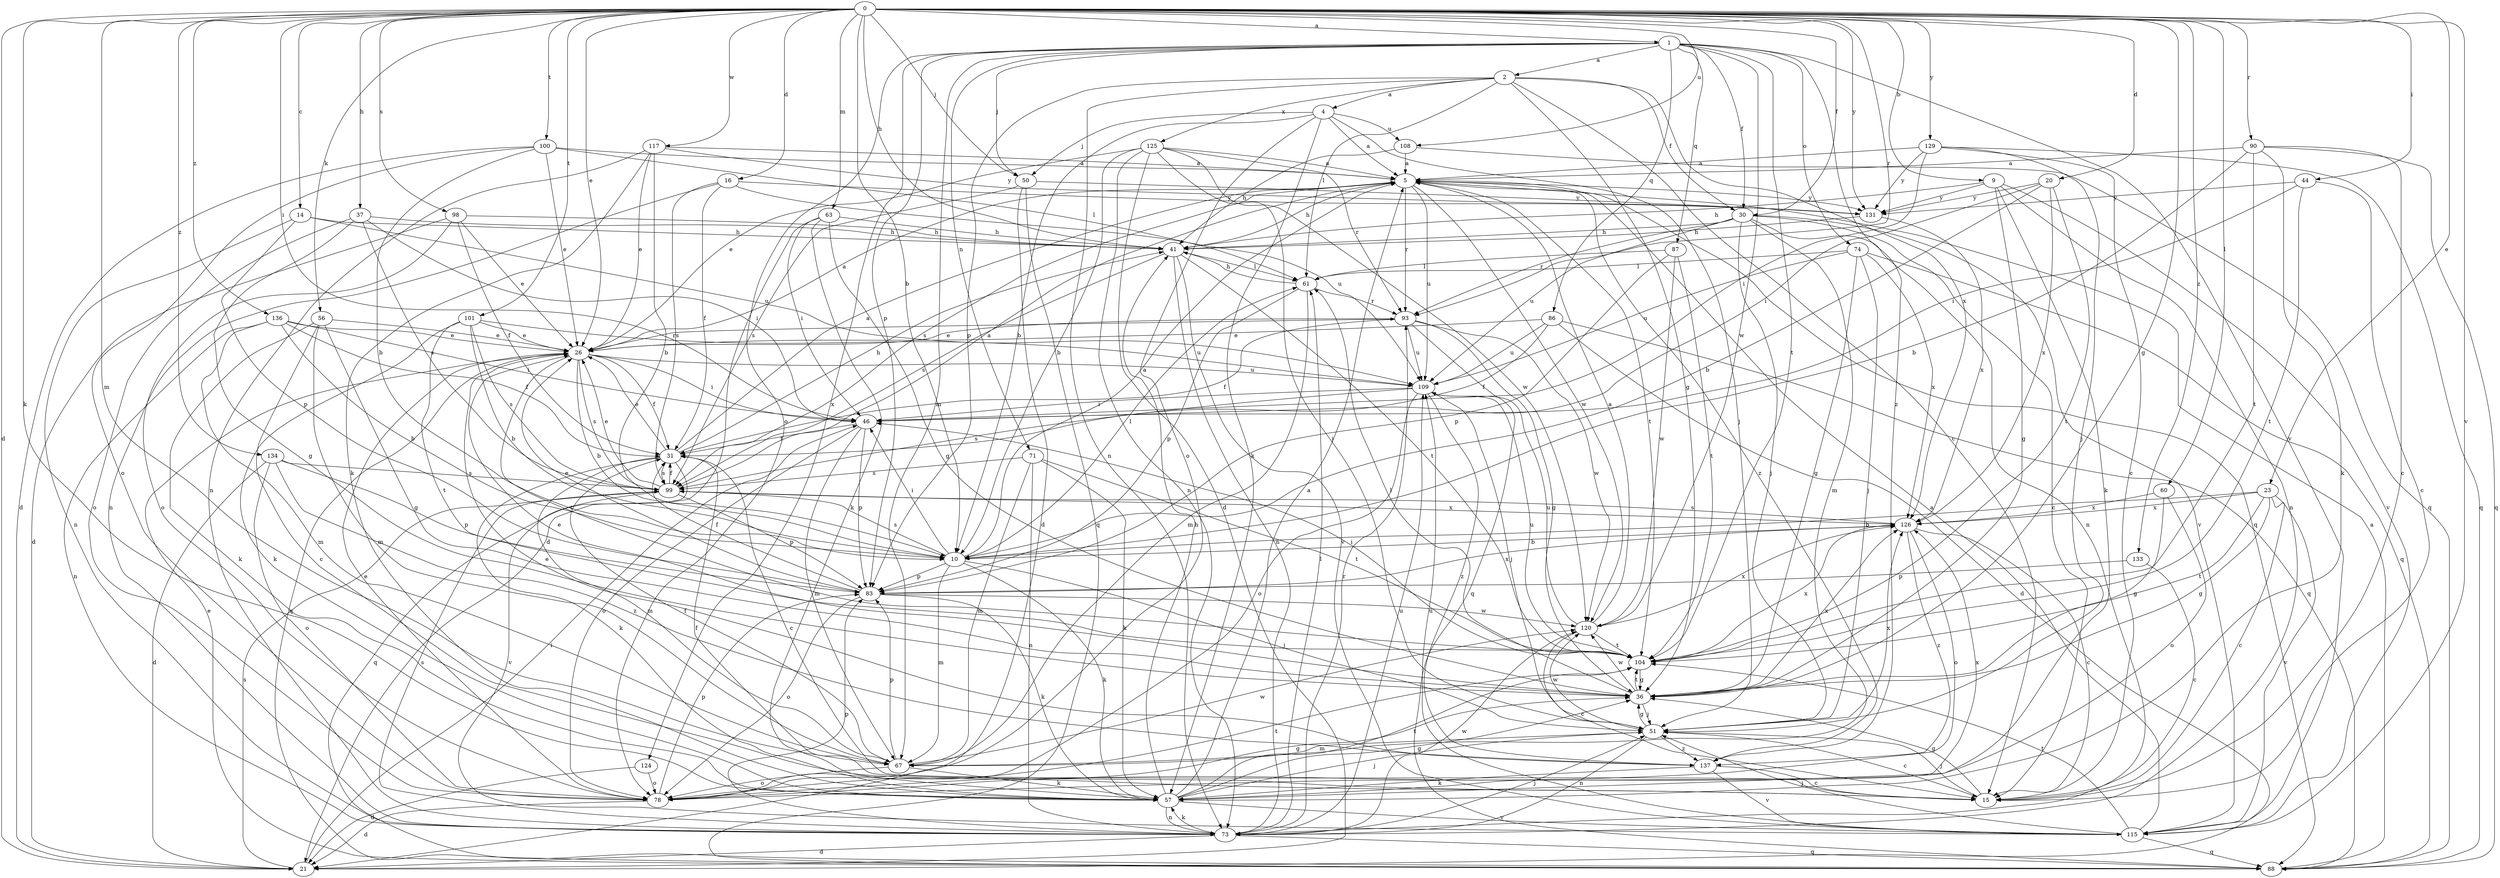 strict digraph  {
0;
1;
2;
4;
5;
9;
10;
14;
15;
16;
20;
21;
23;
26;
30;
31;
36;
37;
41;
44;
46;
50;
51;
56;
57;
60;
61;
63;
67;
71;
73;
74;
78;
83;
86;
87;
88;
90;
93;
98;
99;
100;
101;
104;
108;
109;
115;
117;
120;
124;
125;
126;
129;
131;
133;
134;
136;
137;
0 -> 1  [label=a];
0 -> 9  [label=b];
0 -> 10  [label=b];
0 -> 14  [label=c];
0 -> 16  [label=d];
0 -> 20  [label=d];
0 -> 21  [label=d];
0 -> 23  [label=e];
0 -> 26  [label=e];
0 -> 30  [label=f];
0 -> 36  [label=g];
0 -> 37  [label=h];
0 -> 41  [label=h];
0 -> 44  [label=i];
0 -> 46  [label=i];
0 -> 50  [label=j];
0 -> 56  [label=k];
0 -> 57  [label=k];
0 -> 60  [label=l];
0 -> 63  [label=m];
0 -> 67  [label=m];
0 -> 90  [label=r];
0 -> 93  [label=r];
0 -> 98  [label=s];
0 -> 100  [label=t];
0 -> 101  [label=t];
0 -> 108  [label=u];
0 -> 115  [label=v];
0 -> 117  [label=w];
0 -> 129  [label=y];
0 -> 131  [label=y];
0 -> 133  [label=z];
0 -> 134  [label=z];
0 -> 136  [label=z];
1 -> 2  [label=a];
1 -> 30  [label=f];
1 -> 50  [label=j];
1 -> 67  [label=m];
1 -> 71  [label=n];
1 -> 74  [label=o];
1 -> 78  [label=o];
1 -> 83  [label=p];
1 -> 86  [label=q];
1 -> 87  [label=q];
1 -> 104  [label=t];
1 -> 115  [label=v];
1 -> 120  [label=w];
1 -> 124  [label=x];
1 -> 137  [label=z];
2 -> 4  [label=a];
2 -> 15  [label=c];
2 -> 30  [label=f];
2 -> 36  [label=g];
2 -> 61  [label=l];
2 -> 73  [label=n];
2 -> 83  [label=p];
2 -> 125  [label=x];
2 -> 126  [label=x];
4 -> 5  [label=a];
4 -> 10  [label=b];
4 -> 50  [label=j];
4 -> 51  [label=j];
4 -> 57  [label=k];
4 -> 78  [label=o];
4 -> 108  [label=u];
5 -> 41  [label=h];
5 -> 88  [label=q];
5 -> 93  [label=r];
5 -> 99  [label=s];
5 -> 104  [label=t];
5 -> 109  [label=u];
5 -> 120  [label=w];
5 -> 131  [label=y];
5 -> 137  [label=z];
9 -> 36  [label=g];
9 -> 41  [label=h];
9 -> 57  [label=k];
9 -> 73  [label=n];
9 -> 115  [label=v];
9 -> 131  [label=y];
10 -> 5  [label=a];
10 -> 46  [label=i];
10 -> 51  [label=j];
10 -> 57  [label=k];
10 -> 61  [label=l];
10 -> 67  [label=m];
10 -> 83  [label=p];
10 -> 99  [label=s];
14 -> 41  [label=h];
14 -> 73  [label=n];
14 -> 83  [label=p];
14 -> 109  [label=u];
15 -> 31  [label=f];
15 -> 36  [label=g];
15 -> 51  [label=j];
16 -> 31  [label=f];
16 -> 73  [label=n];
16 -> 99  [label=s];
16 -> 109  [label=u];
16 -> 131  [label=y];
20 -> 10  [label=b];
20 -> 46  [label=i];
20 -> 104  [label=t];
20 -> 126  [label=x];
20 -> 131  [label=y];
21 -> 46  [label=i];
21 -> 99  [label=s];
23 -> 10  [label=b];
23 -> 15  [label=c];
23 -> 36  [label=g];
23 -> 104  [label=t];
23 -> 115  [label=v];
23 -> 126  [label=x];
26 -> 5  [label=a];
26 -> 10  [label=b];
26 -> 31  [label=f];
26 -> 46  [label=i];
26 -> 88  [label=q];
26 -> 93  [label=r];
26 -> 99  [label=s];
26 -> 104  [label=t];
26 -> 109  [label=u];
30 -> 15  [label=c];
30 -> 41  [label=h];
30 -> 51  [label=j];
30 -> 67  [label=m];
30 -> 73  [label=n];
30 -> 93  [label=r];
30 -> 109  [label=u];
30 -> 115  [label=v];
31 -> 5  [label=a];
31 -> 15  [label=c];
31 -> 26  [label=e];
31 -> 41  [label=h];
31 -> 57  [label=k];
31 -> 67  [label=m];
31 -> 88  [label=q];
31 -> 99  [label=s];
36 -> 26  [label=e];
36 -> 51  [label=j];
36 -> 61  [label=l];
36 -> 104  [label=t];
36 -> 120  [label=w];
36 -> 126  [label=x];
37 -> 36  [label=g];
37 -> 41  [label=h];
37 -> 46  [label=i];
37 -> 78  [label=o];
37 -> 99  [label=s];
41 -> 61  [label=l];
41 -> 73  [label=n];
41 -> 99  [label=s];
41 -> 104  [label=t];
41 -> 115  [label=v];
44 -> 15  [label=c];
44 -> 46  [label=i];
44 -> 104  [label=t];
44 -> 131  [label=y];
46 -> 31  [label=f];
46 -> 67  [label=m];
46 -> 78  [label=o];
46 -> 83  [label=p];
50 -> 21  [label=d];
50 -> 88  [label=q];
50 -> 99  [label=s];
50 -> 131  [label=y];
51 -> 15  [label=c];
51 -> 36  [label=g];
51 -> 67  [label=m];
51 -> 73  [label=n];
51 -> 120  [label=w];
51 -> 126  [label=x];
51 -> 137  [label=z];
56 -> 15  [label=c];
56 -> 26  [label=e];
56 -> 36  [label=g];
56 -> 57  [label=k];
56 -> 67  [label=m];
57 -> 5  [label=a];
57 -> 36  [label=g];
57 -> 41  [label=h];
57 -> 51  [label=j];
57 -> 73  [label=n];
57 -> 104  [label=t];
57 -> 115  [label=v];
57 -> 126  [label=x];
60 -> 36  [label=g];
60 -> 78  [label=o];
60 -> 126  [label=x];
61 -> 41  [label=h];
61 -> 67  [label=m];
61 -> 83  [label=p];
61 -> 93  [label=r];
63 -> 21  [label=d];
63 -> 36  [label=g];
63 -> 41  [label=h];
63 -> 46  [label=i];
63 -> 57  [label=k];
67 -> 31  [label=f];
67 -> 57  [label=k];
67 -> 78  [label=o];
67 -> 83  [label=p];
67 -> 120  [label=w];
71 -> 57  [label=k];
71 -> 67  [label=m];
71 -> 73  [label=n];
71 -> 99  [label=s];
71 -> 104  [label=t];
73 -> 21  [label=d];
73 -> 51  [label=j];
73 -> 57  [label=k];
73 -> 61  [label=l];
73 -> 83  [label=p];
73 -> 88  [label=q];
73 -> 93  [label=r];
73 -> 99  [label=s];
73 -> 109  [label=u];
73 -> 120  [label=w];
74 -> 36  [label=g];
74 -> 51  [label=j];
74 -> 61  [label=l];
74 -> 88  [label=q];
74 -> 109  [label=u];
74 -> 126  [label=x];
78 -> 21  [label=d];
78 -> 26  [label=e];
78 -> 36  [label=g];
78 -> 83  [label=p];
78 -> 104  [label=t];
83 -> 26  [label=e];
83 -> 31  [label=f];
83 -> 57  [label=k];
83 -> 78  [label=o];
83 -> 120  [label=w];
83 -> 126  [label=x];
86 -> 21  [label=d];
86 -> 26  [label=e];
86 -> 31  [label=f];
86 -> 88  [label=q];
86 -> 109  [label=u];
87 -> 61  [label=l];
87 -> 83  [label=p];
87 -> 104  [label=t];
87 -> 120  [label=w];
88 -> 5  [label=a];
88 -> 26  [label=e];
90 -> 5  [label=a];
90 -> 10  [label=b];
90 -> 15  [label=c];
90 -> 57  [label=k];
90 -> 88  [label=q];
90 -> 104  [label=t];
93 -> 26  [label=e];
93 -> 31  [label=f];
93 -> 36  [label=g];
93 -> 88  [label=q];
93 -> 109  [label=u];
93 -> 120  [label=w];
98 -> 21  [label=d];
98 -> 26  [label=e];
98 -> 31  [label=f];
98 -> 41  [label=h];
98 -> 78  [label=o];
99 -> 5  [label=a];
99 -> 26  [label=e];
99 -> 31  [label=f];
99 -> 83  [label=p];
99 -> 115  [label=v];
99 -> 126  [label=x];
100 -> 5  [label=a];
100 -> 10  [label=b];
100 -> 21  [label=d];
100 -> 26  [label=e];
100 -> 61  [label=l];
100 -> 78  [label=o];
101 -> 10  [label=b];
101 -> 26  [label=e];
101 -> 57  [label=k];
101 -> 99  [label=s];
101 -> 104  [label=t];
101 -> 109  [label=u];
104 -> 36  [label=g];
104 -> 46  [label=i];
104 -> 109  [label=u];
104 -> 126  [label=x];
108 -> 5  [label=a];
108 -> 41  [label=h];
108 -> 88  [label=q];
109 -> 46  [label=i];
109 -> 51  [label=j];
109 -> 78  [label=o];
109 -> 99  [label=s];
109 -> 137  [label=z];
115 -> 5  [label=a];
115 -> 51  [label=j];
115 -> 88  [label=q];
115 -> 104  [label=t];
115 -> 109  [label=u];
117 -> 5  [label=a];
117 -> 10  [label=b];
117 -> 26  [label=e];
117 -> 57  [label=k];
117 -> 73  [label=n];
117 -> 131  [label=y];
120 -> 5  [label=a];
120 -> 15  [label=c];
120 -> 104  [label=t];
120 -> 109  [label=u];
120 -> 126  [label=x];
124 -> 21  [label=d];
124 -> 78  [label=o];
125 -> 5  [label=a];
125 -> 10  [label=b];
125 -> 21  [label=d];
125 -> 26  [label=e];
125 -> 51  [label=j];
125 -> 73  [label=n];
125 -> 93  [label=r];
125 -> 120  [label=w];
126 -> 10  [label=b];
126 -> 15  [label=c];
126 -> 78  [label=o];
126 -> 99  [label=s];
126 -> 137  [label=z];
129 -> 5  [label=a];
129 -> 15  [label=c];
129 -> 46  [label=i];
129 -> 51  [label=j];
129 -> 88  [label=q];
129 -> 131  [label=y];
131 -> 41  [label=h];
131 -> 126  [label=x];
133 -> 15  [label=c];
133 -> 83  [label=p];
134 -> 21  [label=d];
134 -> 78  [label=o];
134 -> 83  [label=p];
134 -> 99  [label=s];
134 -> 137  [label=z];
136 -> 10  [label=b];
136 -> 26  [label=e];
136 -> 31  [label=f];
136 -> 46  [label=i];
136 -> 67  [label=m];
136 -> 73  [label=n];
137 -> 15  [label=c];
137 -> 26  [label=e];
137 -> 57  [label=k];
137 -> 115  [label=v];
}
